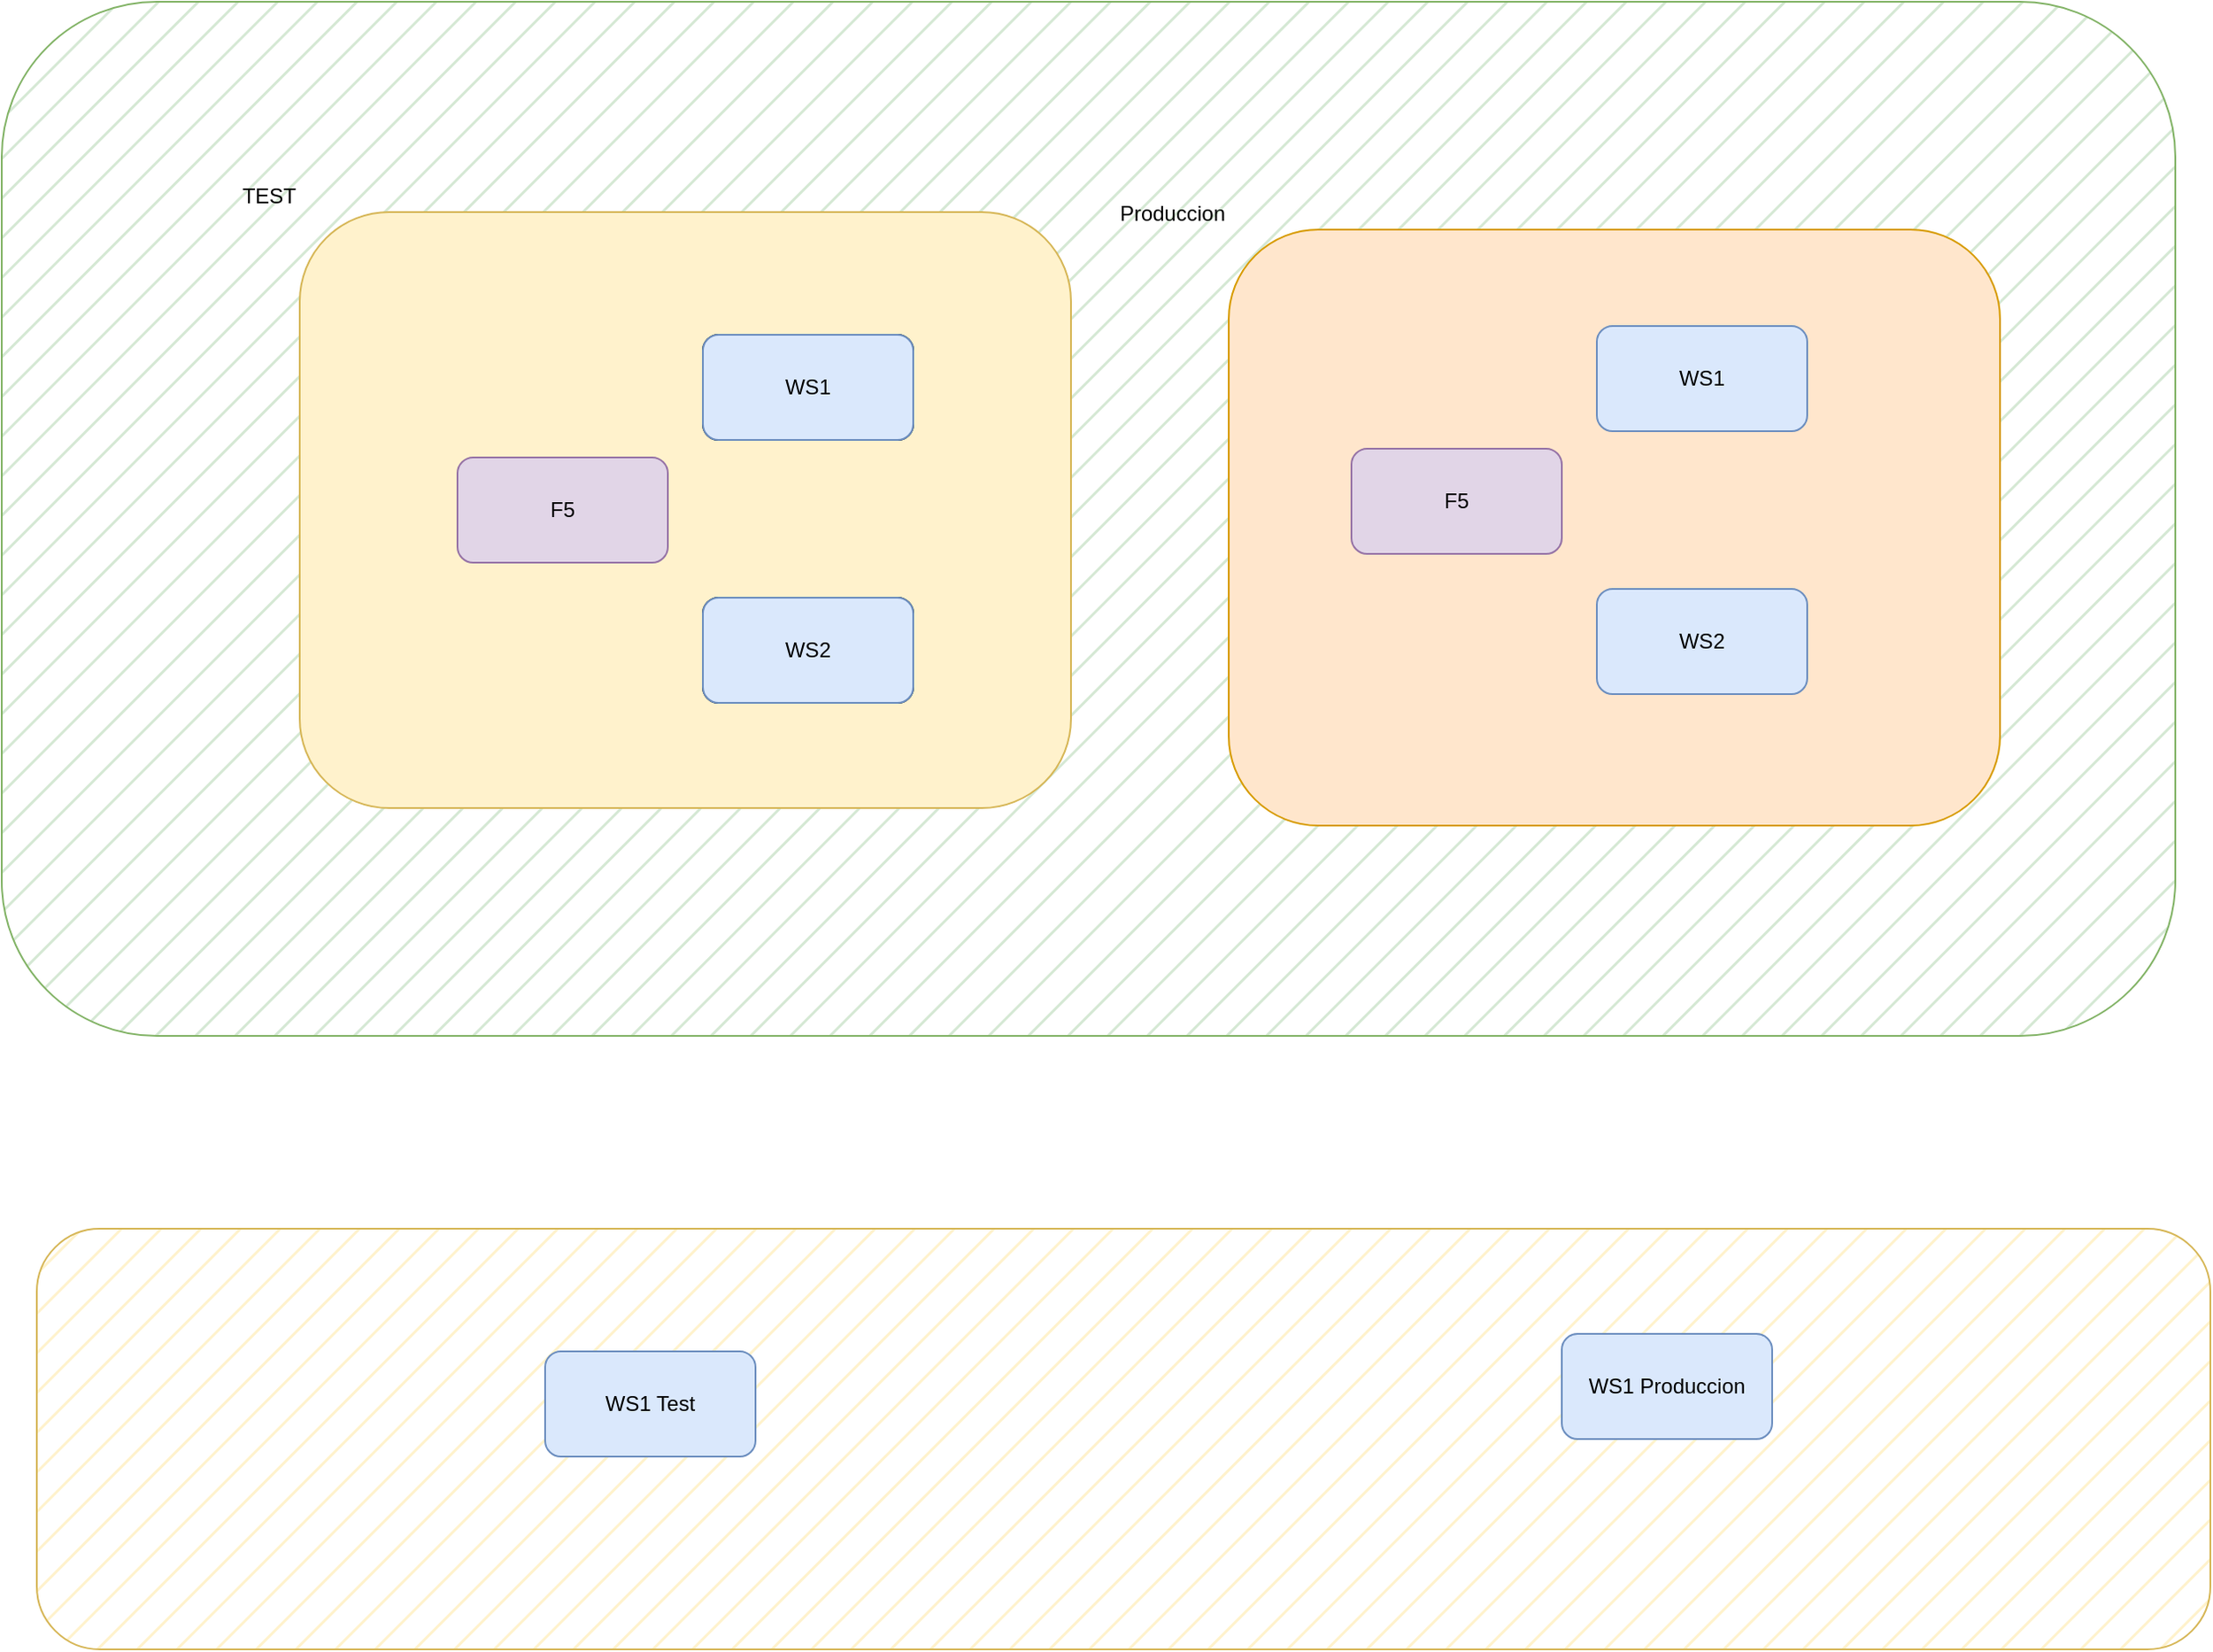 <mxfile version="21.7.2" type="github" pages="2">
  <diagram name="Página-1" id="8endudXUXBj42HU9XCR_">
    <mxGraphModel dx="2228" dy="2491" grid="1" gridSize="10" guides="1" tooltips="1" connect="1" arrows="1" fold="1" page="1" pageScale="1" pageWidth="827" pageHeight="1169" math="0" shadow="0">
      <root>
        <mxCell id="0" />
        <mxCell id="1" parent="0" />
        <mxCell id="ZT4pz9n2tWRO5B6b2syC-11" value="" style="rounded=1;whiteSpace=wrap;html=1;fillColor=#fff2cc;strokeColor=#d6b656;fillStyle=hatch;" vertex="1" parent="1">
          <mxGeometry x="100" y="640" width="1240" height="240" as="geometry" />
        </mxCell>
        <mxCell id="ZT4pz9n2tWRO5B6b2syC-9" value="" style="rounded=1;whiteSpace=wrap;html=1;fillColor=#d5e8d4;strokeColor=#82b366;fillStyle=hatch;" vertex="1" parent="1">
          <mxGeometry x="80" y="-60" width="1240" height="590" as="geometry" />
        </mxCell>
        <mxCell id="ZT4pz9n2tWRO5B6b2syC-7" value="Produccion" style="rounded=1;whiteSpace=wrap;html=1;labelPosition=left;verticalLabelPosition=top;align=right;verticalAlign=bottom;fillColor=#ffe6cc;strokeColor=#d79b00;" vertex="1" parent="1">
          <mxGeometry x="780" y="70" width="440" height="340" as="geometry" />
        </mxCell>
        <mxCell id="ZT4pz9n2tWRO5B6b2syC-6" value="TEST" style="rounded=1;whiteSpace=wrap;html=1;labelPosition=left;verticalLabelPosition=top;align=right;verticalAlign=bottom;fillColor=#fff2cc;strokeColor=#d6b656;" vertex="1" parent="1">
          <mxGeometry x="250" y="60" width="440" height="340" as="geometry" />
        </mxCell>
        <mxCell id="vuWEy_-lPGp5p0v1VGA5-1" value="F5" style="rounded=1;whiteSpace=wrap;html=1;fillColor=#e1d5e7;strokeColor=#9673a6;" parent="1" vertex="1">
          <mxGeometry x="340" y="200" width="120" height="60" as="geometry" />
        </mxCell>
        <mxCell id="vuWEy_-lPGp5p0v1VGA5-2" value="WS1" style="rounded=1;whiteSpace=wrap;html=1;" parent="1" vertex="1">
          <mxGeometry x="480" y="130" width="120" height="60" as="geometry" />
        </mxCell>
        <mxCell id="vuWEy_-lPGp5p0v1VGA5-3" value="WS2" style="rounded=1;whiteSpace=wrap;html=1;" parent="1" vertex="1">
          <mxGeometry x="480" y="280" width="120" height="60" as="geometry" />
        </mxCell>
        <mxCell id="ZT4pz9n2tWRO5B6b2syC-1" value="F5" style="rounded=1;whiteSpace=wrap;html=1;fillColor=#e1d5e7;strokeColor=#9673a6;" vertex="1" parent="1">
          <mxGeometry x="850" y="195" width="120" height="60" as="geometry" />
        </mxCell>
        <mxCell id="ZT4pz9n2tWRO5B6b2syC-2" value="WS1" style="rounded=1;whiteSpace=wrap;html=1;fillColor=#dae8fc;strokeColor=#6c8ebf;" vertex="1" parent="1">
          <mxGeometry x="990" y="125" width="120" height="60" as="geometry" />
        </mxCell>
        <mxCell id="ZT4pz9n2tWRO5B6b2syC-3" value="WS2" style="rounded=1;whiteSpace=wrap;html=1;fillColor=#dae8fc;strokeColor=#6c8ebf;" vertex="1" parent="1">
          <mxGeometry x="990" y="275" width="120" height="60" as="geometry" />
        </mxCell>
        <mxCell id="ZT4pz9n2tWRO5B6b2syC-4" value="WS1" style="rounded=1;whiteSpace=wrap;html=1;fillColor=#dae8fc;strokeColor=#6c8ebf;" vertex="1" parent="1">
          <mxGeometry x="480" y="130" width="120" height="60" as="geometry" />
        </mxCell>
        <mxCell id="ZT4pz9n2tWRO5B6b2syC-5" value="WS2" style="rounded=1;whiteSpace=wrap;html=1;fillColor=#dae8fc;strokeColor=#6c8ebf;" vertex="1" parent="1">
          <mxGeometry x="480" y="280" width="120" height="60" as="geometry" />
        </mxCell>
        <mxCell id="ZT4pz9n2tWRO5B6b2syC-8" value="WS1 Test" style="rounded=1;whiteSpace=wrap;html=1;fillColor=#dae8fc;strokeColor=#6c8ebf;" vertex="1" parent="1">
          <mxGeometry x="390" y="710" width="120" height="60" as="geometry" />
        </mxCell>
        <mxCell id="ZT4pz9n2tWRO5B6b2syC-10" value="WS1 Produccion" style="rounded=1;whiteSpace=wrap;html=1;fillColor=#dae8fc;strokeColor=#6c8ebf;" vertex="1" parent="1">
          <mxGeometry x="970" y="700" width="120" height="60" as="geometry" />
        </mxCell>
      </root>
    </mxGraphModel>
  </diagram>
  <diagram id="AXQdI3NXp2dMAG9rKdcL" name="Página-2">
    <mxGraphModel dx="2345" dy="735" grid="1" gridSize="10" guides="1" tooltips="1" connect="1" arrows="1" fold="1" page="1" pageScale="1" pageWidth="827" pageHeight="1169" math="0" shadow="0">
      <root>
        <mxCell id="0" />
        <mxCell id="1" parent="0" />
        <mxCell id="vjsjTl3rcswdeukX4PXc-7" value="Master Page&amp;nbsp;" style="rounded=1;whiteSpace=wrap;html=1;labelPosition=left;verticalLabelPosition=top;align=right;verticalAlign=bottom;fillColor=#ffe6cc;strokeColor=#d79b00;" vertex="1" parent="1">
          <mxGeometry x="30" y="70" width="750" height="380" as="geometry" />
        </mxCell>
        <mxCell id="vjsjTl3rcswdeukX4PXc-1" value="Principal" style="rounded=1;whiteSpace=wrap;html=1;labelPosition=left;verticalLabelPosition=top;align=right;verticalAlign=bottom;fillColor=#fff2cc;strokeColor=#d6b656;" vertex="1" parent="1">
          <mxGeometry x="99" y="120" width="630" height="290" as="geometry" />
        </mxCell>
        <mxCell id="vjsjTl3rcswdeukX4PXc-9" style="edgeStyle=orthogonalEdgeStyle;rounded=0;orthogonalLoop=1;jettySize=auto;html=1;entryX=1;entryY=0.5;entryDx=0;entryDy=0;" edge="1" parent="1" source="vjsjTl3rcswdeukX4PXc-2" target="vjsjTl3rcswdeukX4PXc-6">
          <mxGeometry relative="1" as="geometry">
            <Array as="points">
              <mxPoint x="413" y="480" />
              <mxPoint x="790" y="480" />
              <mxPoint x="790" y="652" />
            </Array>
          </mxGeometry>
        </mxCell>
        <mxCell id="vjsjTl3rcswdeukX4PXc-2" value="Iframe" style="rounded=1;whiteSpace=wrap;html=1;fillColor=#f8cecc;strokeColor=#b85450;" vertex="1" parent="1">
          <mxGeometry x="178" y="162.5" width="470" height="195" as="geometry" />
        </mxCell>
        <mxCell id="vjsjTl3rcswdeukX4PXc-10" style="edgeStyle=orthogonalEdgeStyle;rounded=0;orthogonalLoop=1;jettySize=auto;html=1;" edge="1" parent="1" source="vjsjTl3rcswdeukX4PXc-3" target="vjsjTl3rcswdeukX4PXc-2">
          <mxGeometry relative="1" as="geometry">
            <Array as="points">
              <mxPoint x="880" y="135" />
              <mxPoint x="880" y="260" />
            </Array>
          </mxGeometry>
        </mxCell>
        <mxCell id="vjsjTl3rcswdeukX4PXc-3" value="Page.Aspx" style="rounded=1;whiteSpace=wrap;html=1;fillColor=#d5e8d4;strokeColor=#82b366;" vertex="1" parent="1">
          <mxGeometry x="1010" y="90" width="190" height="90" as="geometry" />
        </mxCell>
        <mxCell id="vjsjTl3rcswdeukX4PXc-11" style="edgeStyle=orthogonalEdgeStyle;rounded=0;orthogonalLoop=1;jettySize=auto;html=1;entryX=1;entryY=0.75;entryDx=0;entryDy=0;" edge="1" parent="1" source="vjsjTl3rcswdeukX4PXc-4" target="vjsjTl3rcswdeukX4PXc-2">
          <mxGeometry relative="1" as="geometry">
            <Array as="points">
              <mxPoint x="920" y="255" />
              <mxPoint x="920" y="309" />
            </Array>
          </mxGeometry>
        </mxCell>
        <mxCell id="vjsjTl3rcswdeukX4PXc-4" value="Page.Aspx" style="rounded=1;whiteSpace=wrap;html=1;fillColor=#d5e8d4;strokeColor=#82b366;" vertex="1" parent="1">
          <mxGeometry x="1010" y="210" width="190" height="90" as="geometry" />
        </mxCell>
        <mxCell id="vjsjTl3rcswdeukX4PXc-6" value="Master Page Frame" style="rounded=1;whiteSpace=wrap;html=1;fillColor=#dae8fc;strokeColor=#6c8ebf;labelPosition=left;verticalLabelPosition=top;align=right;verticalAlign=bottom;" vertex="1" parent="1">
          <mxGeometry x="40" y="512" width="730" height="280" as="geometry" />
        </mxCell>
        <mxCell id="vjsjTl3rcswdeukX4PXc-8" value="Page.Aspx con Master Page" style="rounded=1;whiteSpace=wrap;html=1;fillColor=#d5e8d4;strokeColor=#82b366;" vertex="1" parent="1">
          <mxGeometry x="150" y="560" width="530" height="190" as="geometry" />
        </mxCell>
      </root>
    </mxGraphModel>
  </diagram>
</mxfile>
